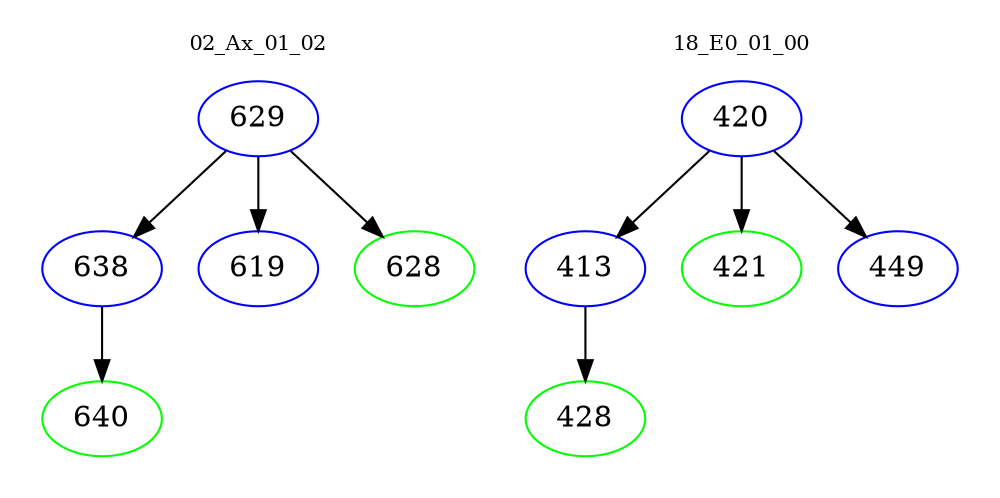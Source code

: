 digraph{
subgraph cluster_0 {
color = white
label = "02_Ax_01_02";
fontsize=10;
T0_629 [label="629", color="blue"]
T0_629 -> T0_638 [color="black"]
T0_638 [label="638", color="blue"]
T0_638 -> T0_640 [color="black"]
T0_640 [label="640", color="green"]
T0_629 -> T0_619 [color="black"]
T0_619 [label="619", color="blue"]
T0_629 -> T0_628 [color="black"]
T0_628 [label="628", color="green"]
}
subgraph cluster_1 {
color = white
label = "18_E0_01_00";
fontsize=10;
T1_420 [label="420", color="blue"]
T1_420 -> T1_413 [color="black"]
T1_413 [label="413", color="blue"]
T1_413 -> T1_428 [color="black"]
T1_428 [label="428", color="green"]
T1_420 -> T1_421 [color="black"]
T1_421 [label="421", color="green"]
T1_420 -> T1_449 [color="black"]
T1_449 [label="449", color="blue"]
}
}
